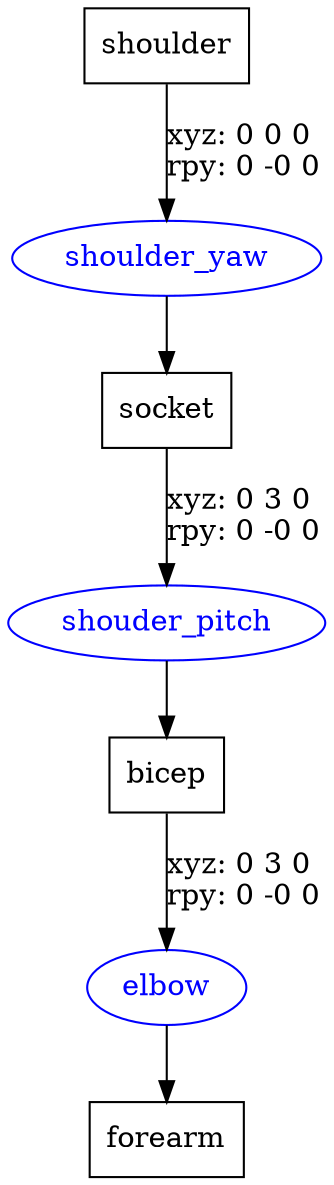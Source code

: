 digraph G {
node [shape=box];
"shoulder" [label="shoulder"];
"socket" [label="socket"];
"bicep" [label="bicep"];
"forearm" [label="forearm"];
node [shape=ellipse, color=blue, fontcolor=blue];
"shoulder" -> "shoulder_yaw" [label="xyz: 0 0 0 \nrpy: 0 -0 0"]
"shoulder_yaw" -> "socket"
"socket" -> "shouder_pitch" [label="xyz: 0 3 0 \nrpy: 0 -0 0"]
"shouder_pitch" -> "bicep"
"bicep" -> "elbow" [label="xyz: 0 3 0 \nrpy: 0 -0 0"]
"elbow" -> "forearm"
}
